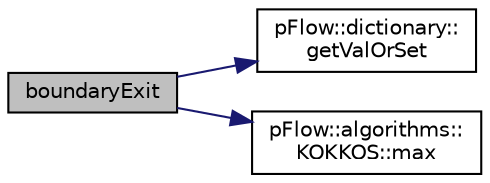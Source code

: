 digraph "boundaryExit"
{
 // LATEX_PDF_SIZE
  edge [fontname="Helvetica",fontsize="10",labelfontname="Helvetica",labelfontsize="10"];
  node [fontname="Helvetica",fontsize="10",shape=record];
  rankdir="LR";
  Node1 [label="boundaryExit",height=0.2,width=0.4,color="black", fillcolor="grey75", style="filled", fontcolor="black",tooltip=" "];
  Node1 -> Node2 [color="midnightblue",fontsize="10",style="solid",fontname="Helvetica"];
  Node2 [label="pFlow::dictionary::\lgetValOrSet",height=0.2,width=0.4,color="black", fillcolor="white", style="filled",URL="$classpFlow_1_1dictionary.html#a5585dc9a8b971fbfe2c99fdb75c5d647",tooltip="get the value of data entry or if not found, set the value to setVal"];
  Node1 -> Node3 [color="midnightblue",fontsize="10",style="solid",fontname="Helvetica"];
  Node3 [label="pFlow::algorithms::\lKOKKOS::max",height=0.2,width=0.4,color="black", fillcolor="white", style="filled",URL="$namespacepFlow_1_1algorithms_1_1KOKKOS.html#a9d98facac68152ec12bf1483da55c939",tooltip=" "];
}
